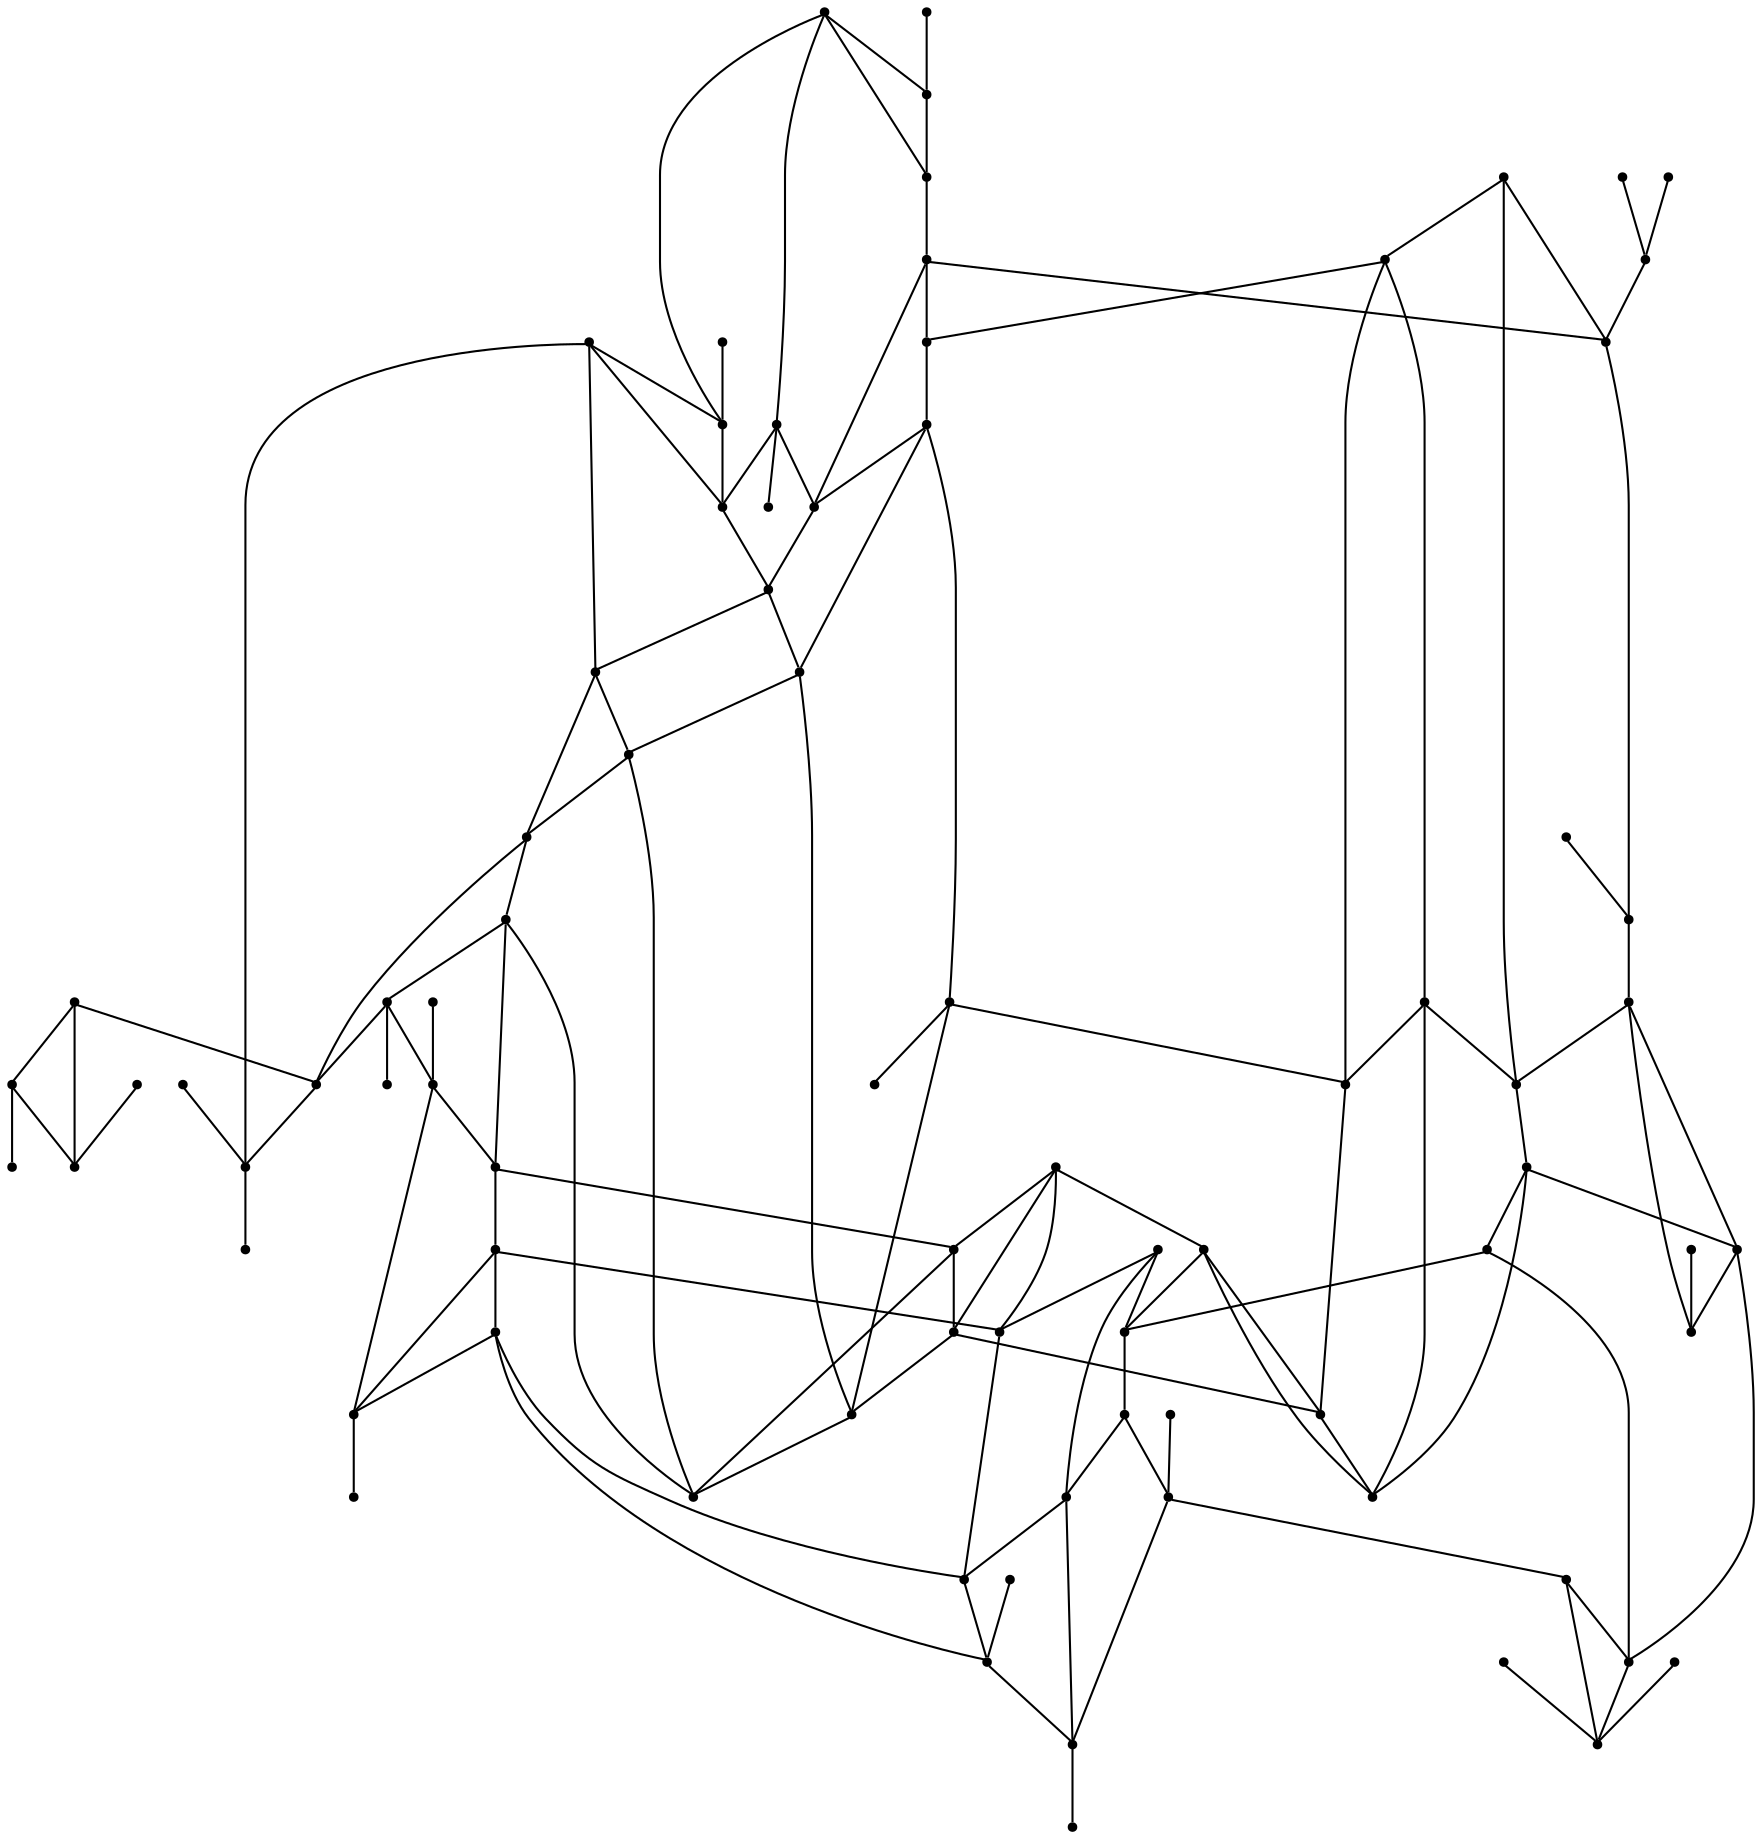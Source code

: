 graph {
  node [shape=point,comment="{\"directed\":false,\"doi\":\"10.1007/978-3-030-68766-3_19\",\"figure\":\"10\"}"]

  v0 [pos="1614.3998855929412,602.3519387246665"]
  v1 [pos="1596.4345042944233,596.532350369414"]
  v2 [pos="1581.5633989895032,672.7498131749976"]
  v3 [pos="1553.7152011950038,521.0065462033974"]
  v4 [pos="1550.4146761686031,461.96977972093646"]
  v5 [pos="1542.530093904569,579.0630456525947"]
  v6 [pos="1532.8243393576674,405.5209029452585"]
  v7 [pos="1480.2357640952357,678.528633905594"]
  v8 [pos="1464.20413837312,514.9807272399694"]
  v9 [pos="1462.13083801408,477.93555472826415"]
  v10 [pos="1457.1852488276254,551.4100773193303"]
  v11 [pos="1451.098851633462,442.5178283363431"]
  v12 [pos="1431.761486634694,410.8550155783905"]
  v13 [pos="1396.3119929770048,631.1748957587558"]
  v14 [pos="1409.2640952184288,650.9193661768061"]
  v15 [pos="1407.6690751431036,511.1728768970497"]
  v16 [pos="1406.376131846052,488.02158747443195"]
  v17 [pos="1405.2957010409468,384.85636709058053"]
  v18 [pos="1403.2839542702384,533.9407726025111"]
  v19 [pos="1368.1491914859448,700.3621092650635"]
  v20 [pos="1393.8147168429637,399.8533685302816"]
  v21 [pos="1333.8020348432578,577.5858253284829"]
  v22 [pos="1382.3347500596642,414.850322279254"]
  v23 [pos="1374.6929483744007,508.952841678294"]
  v24 [pos="1373.8512284893336,493.90884897383023"]
  v25 [pos="1373.2906647931177,366.08998582917957"]
  v26 [pos="1370.8538612443076,429.8442874092225"]
  v27 [pos="1360.5167372980832,673.0748731823954"]
  v28 [pos="1365.8123807239647,383.4353105480677"]
  v29 [pos="1354.1552884031673,650.3412512140209"]
  v30 [pos="1358.3299634076611,400.777487678856"]
  v31 [pos="1337.6776217251095,355.69273928387133"]
  v32 [pos="1334.6501135700946,374.33297856763625"]
  v33 [pos="1331.6215562061877,392.9773828417151"]
  v34 [pos="1318.852747578778,707.7965215938818"]
  v35 [pos="1318.0995427711464,679.4756048617111"]
  v36 [pos="1328.5897240387696,411.61862363078444"]
  v37 [pos="1317.470239995399,655.8731690932431"]
  v38 [pos="1315.458588607317,580.351863752642"]
  v39 [pos="1314.578111581663,547.3124660567684"]
  v40 [pos="1275.401064878523,675.3439821610708"]
  v41 [pos="1290.042965731851,501.7288249479649"]
  v42 [pos="1212.5754538393235,702.5039952762503"]
  v43 [pos="1285.48812737215,536.836021107858"]
  v44 [pos="1244.7702061313541,639.4176341466589"]
  v45 [pos="1270.5242783600177,588.9478712140191"]
  v46 [pos="1251.3201628905358,575.9541188369271"]
  v47 [pos="1219.628617541957,515.6067157459998"]
  v48 [pos="1238.8953040144538,590.1772428206359"]
  v49 [pos="1221.1632922088875,685.6798030477042"]
  v50 [pos="1200.8621493572812,517.7602700888294"]
  v51 [pos="1214.0423432529876,618.625032788284"]
  v52 [pos="1219.8307969160278,492.41907009113834"]
  v53 [pos="1208.1226748900278,463.0095170929949"]
  v54 [pos="1201.1059791449438,489.9363861320546"]
  v55 [pos="1190.8376260724597,416.52979898414253"]
  v56 [pos="1172.0606340046547,558.1266885407525"]
  v57 [pos="1175.5122451115058,405.4927336214562"]
  v58 [pos="1173.6609955070667,664.8578480457622"]
  v59 [pos="1173.0140151511996,449.0667986976317"]
  v60 [pos="1163.3353174760282,522.0692387129111"]
  v61 [pos="1163.6593322584079,484.97012798695005"]
  v62 [pos="1126.2148473780735,480.00266167671623"]
  v63 [pos="1643.3420267313065,445.1620248969116"]
  v64 [pos="1632.369463727027,608.1778381530283"]
  v65 [pos="1618.8579105866972,366.57350623141997"]
  v66 [pos="1597.570161640299,682.7752707471539"]
  v67 [pos="1647.937561678334,527.3493018534202"]
  v68 [pos="1545.6441776902798,746.6419078388495"]
  v69 [pos="1517.2343669906722,238.63586137827588"]
  v70 [pos="1446.2252445358413,197.00373098440173"]
  v71 [pos="1479.7190446130226,795.9396949569652"]
  v72 [pos="1403.7684026304698,827.6808397369468"]
  v73 [pos="1367.2115166785716,173.92849237728615"]
  v74 [pos="1313.940574105824,521.042123487071"]
  v75 [pos="1284.9547477245,170.8019835796066"]
  v76 [pos="1161.0703298318374,803.4460129821091"]
  v77 [pos="999.7478176948194,623.0840523420326"]
  v78 [pos="1092.8960108321878,757.3132568478491"]
  v79 [pos="1041.4055121607726,308.91395261480886"]
  v80 [pos="1038.0195084038814,695.9595078434673"]
  v81 [pos="981.1073658569162,460.7654298500221"]

  v0 -- v2 [id="-1",pos="1614.3998855929412,602.3519387246665 1612.4319830362354,608.6975399215069 1610.2441599369213,614.8025890823562 1607.8687510053985,620.8159766624809 1605.4891452383076,626.8626841651168 1602.9262776514113,632.8177300870279 1600.1924843977429,638.6769494379009 1597.4336373075018,644.5652919271516 1594.5122582216247,650.3494778647363 1591.4160109870784,656.0294754568355 1588.3113700813958,661.7303297943233 1585.0316066733735,667.3269639925065 1581.5633989895032,672.7498131749976"]
  v81 -- v62 [id="-2",pos="981.1073658569162,460.7654298500221 985.7903825695917,461.38850922159656 985.7903825695917,461.38850922159656 985.7903825695917,461.38850922159656 990.4702993469042,462.0052457262427 990.4702993469042,462.0052457262427 990.4702993469042,462.0052457262427 995.1502161242169,462.62204581852734 995.1502161242169,462.62204581852734 995.1502161242169,462.62204581852734 999.8301329015294,463.24711230380126 999.8301329015294,463.24711230380126 999.8301329015294,463.24711230380126 1004.510049678842,463.8680455925804 1004.510049678842,463.8680455925804 1004.510049678842,463.8680455925804 1121.5328321829768,479.38699026501297 1121.5328321829768,479.38699026501297 1121.5328321829768,479.38699026501297 1126.2148473780735,480.00266167671623 1126.2148473780735,480.00266167671623 1126.2148473780735,480.00266167671623"]
  v80 -- v58 [id="-3",pos="1038.0195084038814,695.9595078434673 1041.8993398126145,693.2683359150458 1041.8993398126145,693.2683359150458 1041.8993398126145,693.2683359150458 1045.7791235300344,690.5762578627773 1045.7791235300344,690.5762578627773 1045.7791235300344,690.5762578627773 1138.877208994257,625.9669251032599 1138.877208994257,625.9669251032599 1138.877208994257,625.9669251032599 1148.832993199547,640.3107066307944 1160.5265216836851,653.3751366679455 1173.6609955070667,664.8578480457622"]
  v79 -- v57 [id="-4",pos="1041.4055121607726,308.91395261480886 1045.2373502112482,311.6705244293041 1045.2373502112482,311.6705244293041 1045.2373502112482,311.6705244293041 1049.071286679508,314.43340731690864 1049.071286679508,314.43340731690864 1049.071286679508,314.43340731690864 1052.9010899006173,317.1921570080184 1052.9010899006173,317.1921570080184 1052.9010899006173,317.1921570080184 1175.5122451115058,405.4927336214562 1175.5122451115058,405.4927336214562 1175.5122451115058,405.4927336214562"]
  v77 -- v56 [id="-5",pos="999.7478176948194,623.0840523420326 1114.623441892758,579.7766102335838 1114.623441892758,579.7766102335838 1114.623441892758,579.7766102335838 1119.044998928964,578.11382528377 1119.044998928964,578.11382528377 1119.044998928964,578.11382528377 1123.4581622940339,576.4469071374614 1123.4581622940339,576.4469071374614 1123.4581622940339,576.4469071374614 1127.87971933024,574.7841857752859 1127.87971933024,574.7841857752859 1127.87971933024,574.7841857752859 1132.2928826953098,573.1214326192912 1132.2928826953098,573.1214326192912 1132.2928826953098,573.1214326192912 1136.7186365670839,571.4545144729826 1136.7186365670839,571.4545144729826 1136.7186365670839,571.4545144729826 1172.0606340046547,558.1266885407525 1172.0606340046547,558.1266885407525 1172.0606340046547,558.1266885407525"]
  v1 -- v2 [id="-6",pos="1596.4345042944233,596.532350369414 1588.8614098944827,620.1450634899352 1578.4306202089895,642.3107922083941 1565.5827075899635,662.7763146518527 1569.5541858057038,665.230829287134 1569.5541858057038,665.230829287134 1569.5541858057038,665.230829287134 1573.5589843523178,667.7353556000012 1573.5589843523178,667.7353556000012 1573.5589843523178,667.7353556000012 1581.5633989895032,672.7498131749976 1581.5633989895032,672.7498131749976 1581.5633989895032,672.7498131749976"]
  v3 -- v4 [id="-7",pos="1553.7152011950038,521.0065462033974 1553.8891791058252,518.4551716979539 1554.0225876061554,515.8464888334206 1554.1100852689078,513.237742381249 1554.1933860960921,510.8832193073199 1554.23929693367,508.537089801657 1554.2559570991068,506.19922668898346 1554.2892774299805,501.2193607892656 1554.1684594363544,496.2769480085534 1553.8975727769614,491.3720519344853 1553.6268132944037,486.4087824083846 1553.2016611336755,481.47889639243317 1552.6307643195837,476.5948570637538 1552.055670669924,471.65664106717463 1551.330508354497,466.76840495436215 1550.4146761686031,461.96977972093646"]
  v60 -- v62 [id="-8",pos="1163.3353174760282,522.0692387129111 1125.8083902121484,526.376983274954 1125.8083902121484,526.376983274954 1125.8083902121484,526.376983274954 1124.9206959010858,518.7841741389313 1124.5081342470617,511.03303178334284 1124.5831685799453,503.17773287608816 1124.5998287453822,501.535836465482 1124.6289522406878,499.8897432707429 1124.6873264081344,498.239516879509 1124.766557576586,495.9933471413792 1124.883178734644,493.7597041680102 1125.041641071547,491.530194391136 1125.312400554105,487.6296014776393 1125.7042323839594,483.76239207429194 1126.2148473780735,480.00266167671623"]
  v60 -- v50 [id="-9",pos="1163.3353174760282,522.0692387129111 1168.027792965836,521.5305878281954 1168.027792965836,521.5305878281954 1168.027792965836,521.5305878281954 1172.716039825867,520.9930179333321 1172.716039825867,520.9930179333321 1172.716039825867,520.9930179333321 1177.4084835214662,520.4554480384688 1177.4084835214662,520.4554480384688 1177.4084835214662,520.4554480384688 1200.8621493572812,517.7602700888294 1200.8621493572812,517.7602700888294 1200.8621493572812,517.7602700888294"]
  v3 -- v5 [id="-10",pos="1553.7152011950038,521.0065462033974 1553.3809804715836,526.0187941079603 1552.901650978977,530.9486801239116 1552.2723799974383,535.841081227038 1551.634715344764,540.775100439484 1550.8513060387256,545.6633365522966 1549.9262217380565,550.4931992130764 1548.9842229182798,555.3689721487665 1547.9090699518435,560.1947016130516 1546.6838483196404,564.9578926349902 1545.4503601931365,569.7627653538867 1544.0750698951663,574.505131424256 1542.530093904569,579.0630456525947"]
  v61 -- v62 [id="-11",pos="1163.6593322584079,484.97012798695005 1144.9324796579574,482.4873327494993 1144.9324796579574,482.4873327494993 1144.9324796579574,482.4873327494993 1140.2524992922272,481.87053265721465 1140.2524992922272,481.87053265721465 1140.2524992922272,481.87053265721465 1135.5767157620649,481.2454025843024 1135.5767157620649,481.2454025843024 1135.5767157620649,481.2454025843024 1130.892665737602,480.62052686194363 1130.892665737602,480.62052686194363 1130.892665737602,480.62052686194363 1126.2148473780735,480.00266167671623 1126.2148473780735,480.00266167671623 1126.2148473780735,480.00266167671623"]
  v55 -- v57 [id="-12",pos="1190.8376260724597,416.52979898414253 1187.0057562277752,413.7689985916951 1187.0057562277752,413.7689985916951 1187.0057562277752,413.7689985916951 1183.1718833479333,411.01438209708 1183.1718833479333,411.01438209708 1183.1718833479333,411.01438209708 1179.342080126824,408.2556959936086 1179.342080126824,408.2556959936086 1179.342080126824,408.2556959936086 1175.5122451115058,405.4927336214562 1175.5122451115058,405.4927336214562 1175.5122451115058,405.4927336214562"]
  v76 -- v42 [id="-13",pos="1161.0703298318374,803.4460129821091 1197.5532942481618,731.9448810832054 1197.5532942481618,731.9448810832054 1197.5532942481618,731.9448810832054 1199.6995305223015,727.7400849076994 1199.6995305223015,727.7400849076994 1199.6995305223015,727.7400849076994 1201.8498364551738,723.5311237418796 1201.8498364551738,723.5311237418796 1201.8498364551738,723.5311237418796 1203.9918758937454,719.3263275663737 1203.9918758937454,719.3263275663737 1203.9918758937454,719.3263275663737 1206.138112167885,715.1215313908679 1206.138112167885,715.1215313908679 1206.138112167885,715.1215313908679 1208.2884181007573,710.9167352153619 1208.2884181007573,710.9167352153619 1208.2884181007573,710.9167352153619 1210.430457539329,706.7077740495421 1210.430457539329,706.7077740495421 1210.430457539329,706.7077740495421 1212.5754538393235,702.5039952762503 1212.5754538393235,702.5039952762503 1212.5754538393235,702.5039952762503"]
  v54 -- v61 [id="-14",pos="1201.1059791449438,489.9363861320546 1177.7041696637614,486.8338657709538 1177.7041696637614,486.8338657709538 1177.7041696637614,486.8338657709538 1173.0243164748665,486.20860852276473 1173.0243164748665,486.20860852276473 1173.0243164748665,486.20860852276473 1168.3402664504035,485.5918720181186 1168.3402664504035,485.5918720181186 1168.3402664504035,485.5918720181186 1163.6593322584079,484.97012798695005 1163.6593322584079,484.97012798695005 1163.6593322584079,484.97012798695005"]
  v54 -- v52 [id="-15",pos="1201.1059791449438,489.9363861320546 1205.787867163205,490.5552687194961 1205.787867163205,490.5552687194961 1205.787867163205,490.5552687194961 1210.4678475289354,491.1760112453602 1210.4678475289354,491.1760112453602 1210.4678475289354,491.1760112453602 1215.1478278946656,491.79694453413947 1215.1478278946656,491.79694453413947 1215.1478278946656,491.79694453413947 1219.8307969160278,492.41907009113834 1219.8307969160278,492.41907009113834 1219.8307969160278,492.41907009113834"]
  v53 -- v59 [id="-16",pos="1208.1226748900278,463.0095170929949 1203.7333253873858,461.2718259051695 1203.7333253873858,461.2718259051695 1203.7333253873858,461.2718259051695 1199.3452158588889,459.52577294289733 1199.3452158588889,459.52577294289733 1199.3452158588889,459.52577294289733 1194.9569791535566,457.7838531771197 1194.9569791535566,457.7838531771197 1194.9569791535566,457.7838531771197 1173.0140151511996,449.0667986976317 1173.0140151511996,449.0667986976317 1173.0140151511996,449.0667986976317"]
  v42 -- v49 [id="-17",pos="1212.5754538393235,702.5039952762503 1214.7268725695055,698.2983724614454 1214.7268725695055,698.2983724614454 1214.7268725695055,698.2983724614454 1216.8689120080771,694.0935762859394 1216.8689120080771,694.0935762859394 1216.8689120080771,694.0935762859394 1219.0152754590522,689.8844561510238 1219.0152754590522,689.8844561510238 1219.0152754590522,689.8844561510238 1221.1632922088875,685.6798030477042 1221.1632922088875,685.6798030477042 1221.1632922088875,685.6798030477042"]
  v47 -- v50 [id="-18",pos="1219.628617541957,515.6067157459998 1214.9353154027192,516.1466224865735 1214.9353154027192,516.1466224865735 1214.9353154027192,516.1466224865735 1210.2428717071202,516.6841923814368 1210.2428717071202,516.6841923814368 1210.2428717071202,516.6841923814368 1205.5546248470891,517.2217622763001 1205.5546248470891,517.2217622763001 1205.5546248470891,517.2217622763001 1200.8621493572812,517.7602700888294 1200.8621493572812,517.7602700888294 1200.8621493572812,517.7602700888294"]
  v49 -- v44 [id="-19",pos="1221.1632922088875,685.6798030477042 1236.1845297679922,656.2420489319393 1236.1845297679922,656.2420489319393 1236.1845297679922,656.2420489319393 1238.330511688461,652.0330559723004 1238.330511688461,652.0330559723004 1238.330511688461,652.0330559723004 1240.4767479626007,647.8283233844328 1240.4767479626007,647.8283233844328 1240.4767479626007,647.8283233844328 1242.6228570599048,643.6235590027461 1242.6228570599048,643.6235590027461 1242.6228570599048,643.6235590027461 1244.7702061313541,639.4176341466589 1244.7702061313541,639.4176341466589 1244.7702061313541,639.4176341466589"]
  v48 -- v51 [id="-20",pos="1238.8953040144538,590.1772428206359 1223.3615438087038,607.9601140792157 1223.3615438087038,607.9601140792157 1223.3615438087038,607.9601140792157 1220.2569029030215,611.514599477011 1220.2569029030215,611.514599477011 1220.2569029030215,611.514599477011 1217.1522619973389,615.0692756377213 1217.1522619973389,615.0692756377213 1217.1522619973389,615.0692756377213 1214.0423432529876,618.625032788284 1214.0423432529876,618.625032788284 1214.0423432529876,618.625032788284"]
  v44 -- v45 [id="-21",pos="1244.7702061313541,639.4176341466589 1246.9152024313487,635.209738073782 1246.9152024313487,635.209738073782 1246.9152024313487,635.209738073782 1266.230820191264,597.3583378950586 1266.230820191264,597.3583378950586 1266.230820191264,597.3583378950586 1268.3812533009716,593.1494721106964 1268.3812533009716,593.1494721106964 1268.3812533009716,593.1494721106964 1270.5242783600177,588.9478712140191 1270.5242783600177,588.9478712140191 1270.5242783600177,588.9478712140191"]
  v47 -- v43 [id="-22",pos="1219.628617541957,515.6067157459998 1266.535154358366,510.2165665065455 1266.535154358366,510.2165665065455 1266.535154358366,510.2165665065455 1271.2275980539653,509.67899661168235 1271.2275980539653,509.67899661168235 1271.2275980539653,509.67899661168235 1272.3444650224112,519.534571859452 1276.8452532270687,528.4025674955441 1283.575451356215,535.0577133160175 1284.1920046542136,535.6658972833015 1284.8296693068883,536.2618088363782 1285.48812737215,536.836021107858"]
  v48 -- v46 [id="-23",pos="1238.8953040144538,590.1772428206359 1242.0019797495027,586.6236317528684 1242.0019797495027,586.6236317528684 1242.0019797495027,586.6236317528684 1245.106620655185,583.0689237983388 1245.106620655185,583.0689237983388 1245.106620655185,583.0689237983388 1248.2154583964355,579.5100826473147 1248.2154583964355,579.5100826473147 1248.2154583964355,579.5100826473147 1251.3201628905358,575.9541188369271 1251.3201628905358,575.9541188369271 1251.3201628905358,575.9541188369271"]
  v45 -- v38 [id="-24",pos="1270.5242783600177,588.9478712140191 1272.6694018368473,584.7440765438175 1272.6694018368473,584.7440765438175 1272.6694018368473,584.7440765438175 1276.9617472082914,576.3302874086727 1276.9617472082914,576.3302874086727 1276.9617472082914,576.3302874086727 1279.1079834824309,572.1254912331668 1279.1079834824309,572.1254912331668 1279.1079834824309,572.1254912331668 1288.6344186914246,577.017860542474 1299.3820058738888,579.9349752469689 1310.808844534202,580.3350368738356 1312.3715934875459,580.3892135417352 1313.9218791110206,580.3933785320492 1315.458588607317,580.351863752642"]
  v75 -- v57 [id="-25",pos="1284.9547477245,170.8019835796066 1285.354909637073,175.5088518508502 1285.354909637073,175.5088518508502 1285.354909637073,175.5088518508502 1285.7548807843928,180.20956801808052 1285.7548807843928,180.20956801808052 1285.7548807843928,180.20956801808052 1286.159175944116,184.9144173818056 1286.159175944116,184.9144173818056 1286.159175944116,184.9144173818056 1286.5592742682713,189.61926674553058 1286.5592742682713,189.61926674553058 1286.5592742682713,189.61926674553058 1286.959245415591,194.32411610925567 1286.959245415591,194.32411610925567 1286.959245415591,194.32411610925567 1287.3593437397462,199.02896547298064 1287.3593437397462,199.02896547298064 1287.3593437397462,199.02896547298064 1287.7636388994695,203.73381483670573 1287.7636388994695,203.73381483670573 1287.7636388994695,203.73381483670573 1288.1678068823574,208.44286098456382 1288.1678068823574,208.44286098456382 1288.1678068823574,208.44286098456382 1288.5637083709446,213.14357715179426 1288.5637083709446,213.14357715179426 1288.5637083709446,213.14357715179426 1298.998694892006,335.46571817506594 1298.998694892006,335.46571817506594 1298.998694892006,335.46571817506594 1295.4814923322995,335.7448679075535 1292.0142702689036,336.14496132823945 1288.5803685363815,336.64501451645856 1285.1131464729856,337.15759446943855 1281.6750479048953,337.77019777759006 1278.282860174383,338.4869576374077 1274.8531552774289,339.2079142813584 1271.4651643824845,340.03302747697535 1268.1145634771467,340.9581640277638 1264.7390359120711,341.8874973626853 1261.4134888433061,342.92092366163456 1258.125458940983,344.0544369033938 1254.824965708791,345.1921469292861 1251.5577928074727,346.4298167227114 1248.348994073601,347.7633130871752 1245.1234079974572,349.10100623577216 1241.9479295944593,350.5387227395405 1238.822431687772,352.0681326178527 1235.6885401099485,353.60167569265946 1232.604756205271,355.2311089261432 1229.5751496324722,356.9521719465322 1226.5412190472698,358.6774317510542 1223.5657898063494,360.4943849301201 1220.648734732876,362.3988346995965 1217.7273556469988,364.303284469073 1214.8685475641364,366.29942761309326 1212.072310484289,368.37887056339105 1209.271876568873,370.4625738854603 1206.542280150773,372.6295770138072 1203.875127558852,374.87154996780396 1201.2079749669313,377.12191649006684 1198.6117870491612,379.45558281860724 1196.0905062874394,381.86008577630287 1193.5693527025528,384.2645887339985 1191.1189094381464,386.74832188911546 1188.7476973421917,389.3070248698822 1186.3805549049696,391.8615310665159 1184.0885739774662,394.4911342640762 1181.8798938771472,397.19151050315327 1179.6670169412603,399.8836203492409 1177.5458345036936,402.6465032368453 1175.5122451115058,405.4927336214562"]
  v43 -- v41 [id="-26",pos="1285.48812737215,536.836021107858 1288.5927046894149,533.2782768435958 1288.5927046894149,533.2782768435958 1288.5927046894149,533.2782768435958 1297.9150210775983,522.6100515773317 1297.9150210775983,522.6100515773317 1297.9150210775983,522.6100515773317 1297.5525670967202,522.2933851382 1297.1941827745748,521.9641283466692 1296.8524586178662,521.6224083780158 1292.330940589039,517.1509256471448 1289.6096106652396,510.87081971783584 1290.042965731851,501.7288249479649"]
  v38 -- v37 [id="-27",pos="1315.458588607317,580.351863752642 1315.5887858925535,585.069072963577 1315.5887858925535,585.069072963577 1315.5887858925535,585.069072963577 1315.7096038861796,589.8032362285951 1315.7096038861796,589.8032362285951 1315.7096038861796,589.8032362285951 1315.8346187153736,594.5206123570811 1315.8346187153736,594.5206123570811 1315.8346187153736,594.5206123570811 1317.470239995399,655.8731690932431 1317.470239995399,655.8731690932431 1317.470239995399,655.8731690932431"]
  v58 -- v51 [id="-28",pos="1173.6609955070667,664.8578480457622 1176.7664948563881,661.3012722043552 1176.7664948563881,661.3012722043552 1176.7664948563881,661.3012722043552 1179.8711357620705,657.7424310533311 1179.8711357620705,657.7424310533311 1179.8711357620705,657.7424310533311 1182.979973503321,654.1877548926207 1182.979973503321,654.1877548926207 1182.979973503321,654.1877548926207 1214.0423432529876,618.625032788284 1214.0423432529876,618.625032788284 1214.0423432529876,618.625032788284"]
  v35 -- v37 [id="-29",pos="1318.0995427711464,679.4756048617111 1317.847446489183,670.0399941716212 1317.847446489183,670.0399941716212 1317.847446489183,670.0399941716212 1317.722431659989,665.3226498369545 1317.722431659989,665.3226498369545 1317.722431659989,665.3226498369545 1317.5974168307948,660.5926197684311 1317.5974168307948,660.5926197684311 1317.5974168307948,660.5926197684311 1317.470239995399,655.8731690932431 1317.470239995399,655.8731690932431 1317.470239995399,655.8731690932431"]
  v4 -- v6 [id="-30",pos="1550.4146761686031,461.96977972093646 1549.576103910212,457.03784300364725 1548.5509314400863,452.20378355873436 1547.3798871397616,447.42809756585416 1546.2005763451364,442.6065012980638 1544.8752665434768,437.8474752664391 1543.4126057595895,433.14682268684714 1541.9373544689981,428.4211165777334 1540.320428183776,423.7495871365195 1538.5660237394907,419.14889432446057 1536.8074224596376,414.52321157051847 1534.9029493495852,409.96423224923683 1532.8243393576674,405.5209029452585"]
  v34 -- v35 [id="-31",pos="1318.852747578778,707.7965215938818 1318.7309439646776,703.0740266605064 1318.7309439646776,703.0740266605064 1318.7309439646776,703.0740266605064 1318.6017322999155,698.3566823258398 1318.6017322999155,698.3566823258398 1318.6017322999155,698.3566823258398 1318.4767174707215,693.6393061973538 1318.4767174707215,693.6393061973538 1318.4767174707215,693.6393061973538 1318.3517026415275,688.9177650785541 1318.3517026415275,688.9177650785541 1318.3517026415275,688.9177650785541 1318.2224909767654,684.2004207438874 1318.2224909767654,684.2004207438874 1318.2224909767654,684.2004207438874 1318.0995427711464,679.4756048617111 1318.0995427711464,679.4756048617111 1318.0995427711464,679.4756048617111"]
  v36 -- v41 [id="-32",pos="1328.5897240387696,411.61862363078444 1318.7434072945466,472.2066741391603 1318.7434072945466,472.2066741391603 1318.7434072945466,472.2066741391603 1317.989121483814,476.8698735997466 1317.989121483814,476.8698735997466 1317.989121483814,476.8698735997466 1317.2306388375134,481.52887627619975 1317.2306388375134,481.52887627619975 1317.2306388375134,481.52887627619975 1316.276176687868,481.3664734477776 1315.2760580543152,481.2706468767392 1314.2675457496266,481.23732695422814 1302.0113869456973,480.8080468075258 1291.6139175910776,489.8010557406727 1290.042965731851,501.7288249479649"]
  v33 -- v32 [id="-33",pos="1331.6215562061877,392.9773828417151 1332.3789260551787,388.31518488643326 1332.3789260551787,388.31518488643326 1332.3789260551787,388.31518488643326 1333.1332118659113,383.6561822099801 1333.1332118659113,383.6561822099801 1333.1332118659113,383.6561822099801 1333.8915673353765,378.99717953352695 1333.8915673353765,378.99717953352695 1333.8915673353765,378.99717953352695 1334.6501135700946,374.33297856763625 1334.6501135700946,374.33297856763625 1334.6501135700946,374.33297856763625"]
  v32 -- v31 [id="-34",pos="1334.6501135700946,374.33297856763625 1335.4085326279776,369.67504098412587 1335.4085326279776,369.67504098412587 1335.4085326279776,369.67504098412587 1336.1670152742781,365.0117143482629 1336.1670152742781,365.0117143482629 1336.1670152742781,365.0117143482629 1336.9213010850108,360.34851488767663 1336.9213010850108,360.34851488767663 1336.9213010850108,360.34851488767663 1337.6776217251095,355.69273928387133 1337.6776217251095,355.69273928387133 1337.6776217251095,355.69273928387133"]
  v5 -- v7 [id="-35",pos="1542.530093904569,579.0630456525947 1541.0289303337659,583.8897766221844 1539.3662203878011,588.540481111829 1537.56170827037,593.1161521881853 1535.7489296586382,597.7210099905581 1533.798545711008,602.2549993699565 1531.7148804398832,606.7139871298858 1521.1715392550645,629.275644278717 1507.2442768340345,649.8953349514275 1490.608274995909,667.9479926627433 1487.2578012674064,671.5777976181995 1483.7988456983112,675.1074838370266 1480.2357640952357,678.528633905594"]
  v24 -- v41 [id="-36",pos="1373.8512284893336,493.90884897383023 1336.6796650977587,500.62755063886425 1336.6796650977587,500.62755063886425 1336.6796650977587,500.62755063886425 1332.0330050629022,501.4735205798697 1332.0330050629022,501.4735205798697 1332.0330050629022,501.4735205798697 1327.3864722048809,502.31116054024756 1327.3864722048809,502.31116054024756 1327.3864722048809,502.31116054024756 1322.7399393468597,503.15293369712003 1322.7399393468597,503.15293369712003 1322.7399393468597,503.15293369712003 1318.0932793120032,503.99057365749775 1318.0932793120032,503.99057365749775 1318.0932793120032,503.99057365749775 1318.10993947744,504.08640022853615 1318.126599642877,504.1780936030799 1318.1390629727457,504.2781169582514 1318.1474566438817,504.37387994165147 1318.1557231381826,504.46977010032833 1318.1641168093186,504.56559667136673 1318.1683136448867,504.66562002653825 1318.1683136448867,504.76144659757665 1318.1683136448867,504.86146995274817 1318.1683136448867,504.90731664002 1318.1641168093186,504.9531633272919 1318.1641168093186,504.99901001456374 1318.1641168093186,505.0489898983303 1318.1599199737504,505.09903336973525 1318.1599199737504,505.14901325350183 1317.9975151549502,507.5868361337085 1316.0013475465776,509.49128590318503 1313.571761283176,509.5537925517124 1313.4800667848556,509.553728964074 1313.3801057922346,509.553728964074 1313.2800176227781,509.553728964074 1312.467357644599,509.52466941333444 1311.7048053395656,509.28710599634724 1311.046283685886,508.89953934042205 1310.9587860231338,508.8496866319323 1310.8837516902502,508.7955099640327 1310.796254027498,508.74546649262777 1310.7212196946143,508.6870930405951 1310.6421157029981,508.6371131568285 1310.5670813701147,508.57040972416803 1310.4878502016632,508.51203627213533 1310.408746210047,508.4495296236079 1310.3421055482995,508.3870229750805 1309.3086665838732,507.486812778537 1308.6710019311986,506.14492284580706 1308.7251792630773,504.6655564388998 1308.7293760986454,504.5113564158287 1308.7460362640822,504.3613531768906 1308.766893265087,504.21128635031414 1304.0827160637887,503.59041664917333 1304.0827160637887,503.59041664917333 1304.0827160637887,503.59041664917333 1299.4069325336266,502.96967412330923 1299.4069325336266,502.96967412330923 1299.4069325336266,502.96967412330923 1294.7228825091636,502.3487408345301 1294.7228825091636,502.3487408345301 1294.7228825091636,502.3487408345301 1290.042965731851,501.7288249479649 1290.042965731851,501.7288249479649 1290.042965731851,501.7288249479649"]
  v73 -- v31 [id="-37",pos="1367.2115166785716,173.92849237728615 1340.7051934685421,337.0493683089161 1340.7051934685421,337.0493683089161 1340.7051934685421,337.0493683089161 1339.946837999077,341.7083073977309 1339.946837999077,341.7083073977309 1339.946837999077,341.7083073977309 1339.1925521883445,346.3673736618224 1339.1925521883445,346.3673736618224 1339.1925521883445,346.3673736618224 1338.434069542044,351.03057312240867 1338.434069542044,351.03057312240867 1338.434069542044,351.03057312240867 1337.6776217251095,355.69273928387133 1337.6776217251095,355.69273928387133 1337.6776217251095,355.69273928387133"]
  v28 -- v25 [id="-38",pos="1365.8123807239647,383.4353105480677 1367.684614506244,379.09720288869846 1367.684614506244,379.09720288869846 1367.684614506244,379.09720288869846 1369.551443273019,374.75899984787156 1369.551443273019,374.75899984787156 1369.551443273019,374.75899984787156 1371.4183992166295,370.4291903753109 1371.4183992166295,370.4291903753109 1371.4183992166295,370.4291903753109 1373.2906647931177,366.08998582917957 1373.2906647931177,366.08998582917957 1373.2906647931177,366.08998582917957"]
  v26 -- v22 [id="-39",pos="1370.8538612443076,429.8442874092225 1373.722970650837,426.0997862510387 1373.722970650837,426.0997862510387 1373.722970650837,426.0997862510387 1376.5901724048354,422.3492601641184 1376.5901724048354,422.3492601641184 1376.5901724048354,422.3492601641184 1379.4656406531346,418.5987340771982 1379.4656406531346,418.5987340771982 1379.4656406531346,418.5987340771982 1382.3347500596642,414.850322279254 1382.3347500596642,414.850322279254 1382.3347500596642,414.850322279254"]
  v29 -- v21 [id="-40",pos="1354.1552884031673,650.3412512140209 1338.8883451980778,595.7747513488468 1338.8883451980778,595.7747513488468 1338.8883451980778,595.7747513488468 1337.6172127282966,591.2282352046876 1337.6172127282966,591.2282352046876 1337.6172127282966,591.2282352046876 1336.3462074353508,586.6817826481667 1336.3462074353508,586.6817826481667 1336.3462074353508,586.6817826481667 1335.0710053068372,582.1311333075129 1335.0710053068372,582.1311333075129 1335.0710053068372,582.1311333075129 1333.8020348432578,577.5858253284829 1333.8020348432578,577.5858253284829 1333.8020348432578,577.5858253284829"]
  v25 -- v70 [id="-41",pos="1373.2906647931177,366.08998582917957 1440.6128989956155,210.00985115715844 1440.6128989956155,210.00985115715844 1440.6128989956155,210.00985115715844 1442.4840517747941,205.67171170397 1442.4840517747941,205.67171170397 1442.4840517747941,205.67171170397 1444.350880541569,201.33770544727622 1444.350880541569,201.33770544727622 1444.350880541569,201.33770544727622 1446.2252445358413,197.00373098440173 1446.2252445358413,197.00373098440173 1446.2252445358413,197.00373098440173"]
  v72 -- v19 [id="-42",pos="1403.7684026304698,827.6808397369468 1378.3237198481156,736.7373542126179 1378.3237198481156,736.7373542126179 1378.3237198481156,736.7373542126179 1377.0569113907382,732.1865141090489 1377.0569113907382,732.1865141090489 1377.0569113907382,732.1865141090489 1375.7817092622242,727.6358329745757 1375.7817092622242,727.6358329745757 1375.7817092622242,727.6358329745757 1374.5065071337106,723.0935136145495 1374.5065071337106,723.0935136145495 1374.5065071337106,723.0935136145495 1373.2395714994975,718.5469656765711 1373.2395714994975,718.5469656765711 1373.2395714994975,718.5469656765711 1368.1491914859448,700.3621092650635 1368.1491914859448,700.3621092650635 1368.1491914859448,700.3621092650635"]
  v26 -- v24 [id="-43",pos="1370.8538612443076,429.8442874092225 1367.9804278253748,433.59676881602286 1367.9804278253748,433.59676881602286 1367.9804278253748,433.59676881602286 1365.1091564126436,437.3472949029432 1365.1091564126436,437.3472949029432 1365.1091564126436,437.3472949029432 1350.7610658432886,456.0917861198319 1350.7610658432886,456.0917861198319 1350.7610658432886,456.0917861198319 1362.675373313674,465.2264683112892 1371.1099953907947,478.6159265620189 1373.8512284893336,493.90884897383023"]
  v34 -- v42 [id="-44",pos="1318.852747578778,707.7965215938818 1319.3560181106482,726.673338686239 1319.3560181106482,726.673338686239 1319.3560181106482,726.673338686239 1314.8427665761217,726.7983519832939 1310.283731380853,726.7775270317245 1305.703839184579,726.6191620183395 1301.1030899873003,726.4566320146405 1296.5398579564635,726.1565937429452 1292.0141430920683,725.7232121935674 1263.5429377751736,722.98948423816 1236.721979074375,714.9132818751739 1212.5754538393235,702.5039952762503"]
  v13 -- v18 [id="-45",pos="1396.3119929770048,631.1748957587558 1370.4181534062416,591.695032058034 1370.4181534062416,591.695032058034 1370.4181534062416,591.695032058034 1367.8260351472043,587.7486242510847 1367.8260351472043,587.7486242510847 1367.8260351472043,587.7486242510847 1365.2383680774058,583.798146835279 1365.2383680774058,583.798146835279 1365.2383680774058,583.798146835279 1382.9744495417049,572.1505765565076 1396.5933081369003,554.6771704370129 1403.2839542702384,533.9407726025111"]
  v16 -- v24 [id="-46",pos="1406.376131846052,488.02158747443195 1401.727436981829,488.86332883748514 1401.727436981829,488.86332883748514 1401.727436981829,488.86332883748514 1383.1411783729088,492.2263518561185 1383.1411783729088,492.2263518561185 1383.1411783729088,492.2263518561185 1378.4946455148877,493.063928228858 1378.4946455148877,493.063928228858 1378.4946455148877,493.063928228858 1373.8512284893336,493.90884897383023 1373.8512284893336,493.90884897383023 1373.8512284893336,493.90884897383023"]
  v18 -- v10 [id="-47",pos="1403.2839542702384,533.9407726025111 1407.7783836331262,535.3994014908516 1407.7783836331262,535.3994014908516 1407.7783836331262,535.3994014908516 1412.2665813310796,536.8537779558754 1412.2665813310796,536.8537779558754 1412.2665813310796,536.8537779558754 1416.7591030414364,538.3079954518034 1416.7591030414364,538.3079954518034 1416.7591030414364,538.3079954518034 1457.1852488276254,551.4100773193303 1457.1852488276254,551.4100773193303 1457.1852488276254,551.4100773193303"]
  v15 -- v8 [id="-48",pos="1407.6690751431036,511.1728768970497 1412.3791328304048,511.49168941897665 1412.3791328304048,511.49168941897665 1412.3791328304048,511.49168941897665 1417.0923063501734,511.8042226616136 1417.0923063501734,511.8042226616136 1417.0923063501734,511.8042226616136 1421.8014102112093,512.1250858848783 1421.8014102112093,512.1250858848783 1421.8014102112093,512.1250858848783 1464.20413837312,514.9807272399694 1464.20413837312,514.9807272399694 1464.20413837312,514.9807272399694"]
  v14 -- v19 [id="-49",pos="1409.2640952184288,650.9193661768061 1424.8020204655381,674.6114684638445 1424.8020204655381,674.6114684638445 1424.8020204655381,674.6114684638445 1421.3345440484713,676.9075544981025 1417.7840211578912,679.087052597391 1414.1668576055638,681.1581973608803 1410.5579605475368,683.2210121437417 1406.8824228277626,685.1796067872988 1403.1401172694057,687.0257148985617 1392.0174855993591,692.5098625644509 1380.332350786357,697.0105320213383 1368.1491914859448,700.3621092650635"]
  v14 -- v13 [id="-50",pos="1409.2640952184288,650.9193661768061 1404.0818617355117,643.023418871717 1404.0818617355117,643.023418871717 1404.0818617355117,643.023418871717 1401.4941946657132,639.0772018276828 1401.4941946657132,639.0772018276828 1401.4941946657132,639.0772018276828 1398.9020764066759,635.1265972366003 1398.9020764066759,635.1265972366003 1398.9020764066759,635.1265972366003 1396.3119929770048,631.1748957587558 1396.3119929770048,631.1748957587558 1396.3119929770048,631.1748957587558"]
  v23 -- v15 [id="-51",pos="1374.6929483744007,508.952841678294 1393.5386477275283,510.2245785489814 1393.5386477275283,510.2245785489814 1393.5386477275283,510.2245785489814 1398.2477515885644,510.541562926305 1398.2477515885644,510.541562926305 1398.2477515885644,510.541562926305 1402.9568554496002,510.85829295307497 1402.9568554496002,510.85829295307497 1402.9568554496002,510.85829295307497 1407.6690751431036,511.1728768970497 1407.6690751431036,511.1728768970497 1407.6690751431036,511.1728768970497"]
  v11 -- v22 [id="-52",pos="1451.098851633462,442.5178283363431 1433.8909673607702,450.30760018224726 1433.8909673607702,450.30760018224726 1433.8909673607702,450.30760018224726 1416.6840687085528,458.0963228321183 1416.6840687085528,458.0963228321183 1416.6840687085528,458.0963228321183 1415.7421970656114,455.9585064297878 1414.717024595486,453.8748666953569 1413.629408299181,451.82454688343694 1412.53339833174,449.7658970908893 1411.387280691153,447.7489607891189 1410.174649565654,445.76947760635426 1402.8776242811487,433.8385926047815 1393.4218993926352,423.3453605193388 1382.3347500596642,414.850322279254"]
  v12 -- v6 [id="-53",pos="1431.761486634694,410.8550155783905 1435.4579131496819,407.9223060055831 1435.4579131496819,407.9223060055831 1435.4579131496819,407.9223060055831 1498.3137922757055,357.9983157731574 1498.3137922757055,357.9983157731574 1498.3137922757055,357.9983157731574 1502.010059819649,355.0520461364655 1502.010059819649,355.0520461364655 1502.010059819649,355.0520461364655 1514.2620217880103,370.45844068896565 1524.6554214838973,387.3817819426555 1532.8243393576674,405.5209029452585"]
  v11 -- v6 [id="-54",pos="1451.098851633462,442.5178283363431 1519.921136609453,411.36449563399947 1519.921136609453,411.36449563399947 1519.921136609453,411.36449563399947 1524.221875652033,409.4140720019743 1524.221875652033,409.4140720019743 1524.221875652033,409.4140720019743 1528.5226146946131,407.467972329359 1528.5226146946131,407.467972329359 1528.5226146946131,407.467972329359 1532.8243393576674,405.5209029452585 1532.8243393576674,405.5209029452585 1532.8243393576674,405.5209029452585"]
  v22 -- v20 [id="-55",pos="1382.3347500596642,414.850322279254 1385.2039866430289,411.0976819033576 1385.2039866430289,411.0976819033576 1385.2039866430289,411.0976819033576 1388.07525805576,407.35128901293206 1388.07525805576,407.35128901293206 1388.07525805576,407.35128901293206 1390.946529468491,403.6007629260117 1390.946529468491,403.6007629260117 1390.946529468491,403.6007629260117 1393.8147168429637,399.8533685302816 1393.8147168429637,399.8533685302816 1393.8147168429637,399.8533685302816"]
  v10 -- v5 [id="-56",pos="1457.1852488276254,551.4100773193303 1461.6745275286796,552.8684518571173 1461.6745275286796,552.8684518571173 1461.6745275286796,552.8684518571173 1466.1669220622011,554.3228283221413 1466.1669220622011,554.3228283221413 1466.1669220622011,554.3228283221413 1470.6635134312908,555.7772047871651 1470.6635134312908,555.7772047871651 1470.6635134312908,555.7772047871651 1542.530093904569,579.0630456525947 1542.530093904569,579.0630456525947 1542.530093904569,579.0630456525947"]
  v4 -- v9 [id="-57",pos="1550.4146761686031,461.96977972093646 1476.068401758777,475.4155607223611 1476.068401758777,475.4155607223611 1476.068401758777,475.4155607223611 1471.426065736324,476.2572702915951 1471.426065736324,476.2572702915951 1471.426065736324,476.2572702915951 1466.7794057014673,477.09904344846757 1466.7794057014673,477.09904344846757 1466.7794057014673,477.09904344846757 1462.13083801408,477.93555472826415 1462.13083801408,477.93555472826415 1462.13083801408,477.93555472826415"]
  v7 -- v68 [id="-58",pos="1480.2357640952357,678.528633905594 1483.5112988734813,681.937400281587 1483.5112988734813,681.937400281587 1483.5112988734813,681.937400281587 1486.7785989516349,685.3462381936731 1486.7785989516349,685.3462381936731 1486.7785989516349,685.3462381936731 1490.0457718529533,688.7509111154454 1490.0457718529533,688.7509111154454 1490.0457718529533,688.7509111154454 1493.3171415898396,692.1597172337124 1493.3171415898396,692.1597172337124 1493.3171415898396,692.1597172337124 1496.5883841498905,695.5602251651708 1496.5883841498905,695.5602251651708 1496.5883841498905,695.5602251651708 1499.8556842280443,698.9690630772568 1499.8556842280443,698.9690630772568 1499.8556842280443,698.9690630772568 1503.1311236236631,702.3737359990291 1503.1311236236631,702.3737359990291 1503.1311236236631,702.3737359990291 1506.3982965249816,705.7784089208014 1506.3982965249816,705.7784089208014 1506.3982965249816,705.7784089208014 1509.6696662618679,709.1830818425738 1509.6696662618679,709.1830818425738 1509.6696662618679,709.1830818425738 1512.9410359987542,712.5919197546598 1512.9410359987542,712.5919197546598 1512.9410359987542,712.5919197546598 1516.2082089000723,715.9965608826129 1516.2082089000723,715.9965608826129 1516.2082089000723,715.9965608826129 1519.4795786369589,719.4012338043851 1519.4795786369589,719.4012338043851 1519.4795786369589,719.4012338043851 1545.6441776902798,746.6419078388495 1545.6441776902798,746.6419078388495 1545.6441776902798,746.6419078388495"]
  v69 -- v17 [id="-59",pos="1517.2343669906722,238.63586137827588 1514.3621099574668,242.38543365062037 1514.3621099574668,242.38543365062037 1514.3621099574668,242.38543365062037 1511.4950353803038,246.1359597375406 1511.4950353803038,246.1359597375406 1511.4950353803038,246.1359597375406 1508.6278336263053,249.88648582446092 1508.6278336263053,249.88648582446092 1508.6278336263053,249.88648582446092 1459.828428586074,313.6208844736909 1459.828428586074,313.6208844736909 1459.828428586074,313.6208844736909 1405.2957010409468,384.85636709058053 1405.2957010409468,384.85636709058053 1405.2957010409468,384.85636709058053"]
  v6 -- v65 [id="-60",pos="1532.8243393576674,405.5209029452585 1537.1281624385058,403.5716397876338 1537.1281624385058,403.5716397876338 1537.1281624385058,403.5716397876338 1541.4289014810856,401.62554011501845 1541.4289014810856,401.62554011501845 1541.4289014810856,401.62554011501845 1614.5530382969666,368.5206709969781 1614.5530382969666,368.5206709969781 1614.5530382969666,368.5206709969781 1618.8579105866972,366.57350623141997 1618.8579105866972,366.57350623141997 1618.8579105866972,366.57350623141997"]
  v8 -- v3 [id="-61",pos="1464.20413837312,514.9807272399694 1468.9173754813062,515.2962649985197 1468.9173754813062,515.2962649985197 1468.9173754813062,515.2962649985197 1473.626352165507,515.6129314376515 1473.626352165507,515.6129314376515 1473.626352165507,515.6129314376515 1478.3354560265427,515.9296614644214 1478.3354560265427,515.9296614644214 1478.3354560265427,515.9296614644214 1553.7152011950038,521.0065462033974 1553.7152011950038,521.0065462033974 1553.7152011950038,521.0065462033974"]
  v3 -- v67 [id="-62",pos="1553.7152011950038,521.0065462033974 1558.4232876413566,521.3220839619478 1558.4232876413566,521.3220839619478 1558.4232876413566,521.3220839619478 1563.1365883379606,521.6388139887179 1563.1365883379606,521.6388139887179 1563.1365883379606,521.6388139887179 1567.8456921989964,521.9555440154879 1567.8456921989964,521.9555440154879 1567.8456921989964,521.9555440154879 1572.563062554333,522.2722740422579 1572.563062554333,522.2722740422579 1572.563062554333,522.2722740422579 1647.937561678334,527.3493018534202 1647.937561678334,527.3493018534202 1647.937561678334,527.3493018534202"]
  v1 -- v5 [id="-63",pos="1596.4345042944233,596.532350369414 1556.0062918846593,583.4271447591518 1556.0062918846593,583.4271447591518 1556.0062918846593,583.4271447591518 1551.5137701743024,581.9729272632237 1551.5137701743024,581.9729272632237 1551.5137701743024,581.9729272632237 1547.025572476349,580.5227157885138 1547.025572476349,580.5227157885138 1547.025572476349,580.5227157885138 1542.530093904569,579.0630456525947 1542.530093904569,579.0630456525947 1542.530093904569,579.0630456525947"]
  v46 -- v43 [id="-64",pos="1251.3201628905358,575.9541188369271 1263.742986937251,561.7281493064008 1263.742986937251,561.7281493064008 1263.742986937251,561.7281493064008 1266.8476278429337,558.1736003209674 1266.8476278429337,558.1736003209674 1266.8476278429337,558.1736003209674 1269.9564655841841,554.6189241602569 1269.9564655841841,554.6189241602569 1269.9564655841841,554.6189241602569 1273.0693729841673,551.0642479995466 1273.0693729841673,551.0642479995466 1273.0693729841673,551.0642479995466 1285.48812737215,536.836021107858 1285.48812737215,536.836021107858 1285.48812737215,536.836021107858"]
  v66 -- v2 [id="-65",pos="1597.570161640299,682.7752707471539 1593.5705137555187,680.2664125264221 1593.5705137555187,680.2664125264221 1593.5705137555187,680.2664125264221 1589.5699120444729,677.761886213555 1589.5699120444729,677.761886213555 1589.5699120444729,677.761886213555 1585.569310333427,675.253194910374 1585.569310333427,675.253194910374 1585.569310333427,675.253194910374 1581.5633989895032,672.7498131749976 1581.5633989895032,672.7498131749976 1581.5633989895032,672.7498131749976"]
  v0 -- v64 [id="-66",pos="1614.3998855929412,602.3519387246665 1618.8912945059885,603.8093038086943 1618.8912945059885,603.8093038086943 1618.8912945059885,603.8093038086943 1623.3835618626745,605.2637120675374 1623.3835618626745,605.2637120675374 1623.3835618626745,605.2637120675374 1627.875956396196,606.7222535228752 1627.875956396196,606.7222535228752 1627.875956396196,606.7222535228752 1632.369463727027,608.1778381530283 1632.369463727027,608.1778381530283 1632.369463727027,608.1778381530283"]
  v63 -- v4 [id="-67",pos="1643.3420267313065,445.1620248969116 1638.6943810759758,446.0027170639315 1638.6943810759758,446.0027170639315 1638.6943810759758,446.0027170639315 1634.0519178766872,446.8405477872244 1634.0519178766872,446.8405477872244 1634.0519178766872,446.8405477872244 1629.3969913475298,447.6823209440969 1629.3969913475298,447.6823209440969 1629.3969913475298,447.6823209440969 1550.4146761686031,461.96977972093646 1550.4146761686031,461.96977972093646 1550.4146761686031,461.96977972093646"]
  v59 -- v57 [id="-68",pos="1173.0140151511996,449.0667986976317 1164.2355069111684,445.58609085726675 1164.2355069111684,445.58609085726675 1164.2355069111684,445.58609085726675 1159.8514670414042,443.8441710914891 1159.8514670414042,443.8441710914891 1159.8514670414042,443.8441710914891 1155.4632303360718,442.09805454157845 1155.4632303360718,442.09805454157845 1155.4632303360718,442.09805454157845 1160.6390731830104,428.95455327610205 1167.4025916430303,416.69441148299836 1175.5122451115058,405.4927336214562"]
  v78 -- v58 [id="-69",pos="1092.8960108321878,757.3132568478491 1096.0037357761287,753.7564266558886 1096.0037357761287,753.7564266558886 1096.0037357761287,753.7564266558886 1099.1043070230785,750.1975855048643 1099.1043070230785,750.1975855048643 1099.1043070230785,750.1975855048643 1102.213144764329,746.6428775503348 1102.213144764329,746.6428775503348 1102.213144764329,746.6428775503348 1105.3260521643122,743.0882013896245 1105.3260521643122,743.0882013896245 1105.3260521643122,743.0882013896245 1108.426623411262,739.5293284447811 1108.426623411262,739.5293284447811 1108.426623411262,739.5293284447811 1111.5354611525124,735.9746522840708 1111.5354611525124,735.9746522840708 1111.5354611525124,735.9746522840708 1114.6401020581948,732.4157793392274 1114.6401020581948,732.4157793392274 1114.6401020581948,732.4157793392274 1117.7489397994455,728.8611031785169 1117.7489397994455,728.8611031785169 1117.7489397994455,728.8611031785169 1173.6609955070667,664.8578480457622 1173.6609955070667,664.8578480457622 1173.6609955070667,664.8578480457622"]
  v60 -- v61 [id="-70",pos="1163.3353174760282,522.0692387129111 1162.9683169232846,519.0260615153283 1162.7100207705957,515.9297886396982 1162.551685610528,512.8126590186796 1162.3891536148922,509.7371793007999 1162.3225129531447,506.6325764445421 1162.3516364484503,503.5113136270288 1162.368550967558,502.1985468326768 1162.393604804131,500.8775136453355 1162.4393884648734,499.5606772421272 1162.5019594678881,497.76038402431686 1162.5977236249412,495.9726175712674 1162.7227384541354,494.19324468648404 1162.9436446172178,491.07198186897085 1163.2520484430527,487.9756454057024 1163.6593322584079,484.97012798695005"]
  v56 -- v60 [id="-71",pos="1172.0606340046547,558.1266885407525 1170.9405240269061,555.2688852059566 1169.9320117222173,552.3392755305201 1169.0193907514172,549.3638509616311 1168.1067697806168,546.4134163346253 1167.2899129668695,543.4254650009754 1166.556484157142,540.4000287545005 1165.8314490185505,537.3996460375473 1165.1939115427112,534.3658798104447 1164.6563350594931,531.2945968766979 1164.1145617407071,528.2566656592815 1163.6686797558093,525.1853509317156 1163.3353174760282,522.0692387129111"]
  v61 -- v59 [id="-72",pos="1163.6593322584079,484.97012798695005 1164.064454067561,481.8205527734482 1164.5645133843375,478.75346662383447 1165.156267199434,475.7238335932266 1165.7566690393378,472.6610078153843 1166.4441870114874,469.6397047654042 1167.2151329876567,466.65178522557346 1168.002739129263,463.6430089403542 1168.8778429336217,460.6675525776459 1169.8363747419999,457.7379429022094 1170.7989762091106,454.78754006902284 1171.8533993513772,451.87039357070887 1173.0140151511996,449.0667986976317"]
  v38 -- v39 [id="-73",pos="1315.458588607317,580.351863752642 1315.084529740209,566.1912384690057 1315.084529740209,566.1912384690057 1315.084529740209,566.1912384690057 1314.951121239879,561.4739259281582 1314.951121239879,561.4739259281582 1314.951121239879,561.4739259281582 1314.830303246253,556.7565497996724 1314.830303246253,556.7565497996724 1314.830303246253,556.7565497996724 1314.705288417059,552.0393326402825 1314.705288417059,552.0393326402825 1314.705288417059,552.0393326402825 1314.578111581663,547.3124660567684 1314.578111581663,547.3124660567684 1314.578111581663,547.3124660567684"]
  v55 -- v59 [id="-74",pos="1190.8376260724597,416.52979898414253 1189.0227808371528,419.02388102740576 1187.2850365583045,421.59091398880037 1185.6263962710723,424.21212361809444 1183.9761496549763,426.82500326676086 1182.4050070304966,429.49205958332686 1180.9048290801677,432.21329256779256 1179.4255081308436,434.9219987874974 1178.0168975019997,437.68074847860714 1176.6917148771754,440.4853448569887 1175.3746715698164,443.28161125474264 1174.141056266477,446.1195275556353 1173.0140151511996,449.0667986976317"]
  v54 -- v53 [id="-75",pos="1201.1059791449438,489.9363861320546 1201.4080241290087,487.57148237616013 1201.787265452159,485.2753327542638 1202.2289506014888,482.9999762901176 1202.6790294219545,480.70802345235427 1203.1957489041677,478.4410605564743 1203.7792362249636,476.1990240148392 1204.3585267101914,473.94032751194857 1205.0127243514676,471.7108813227127 1205.7378866668944,469.5063614877216 1206.4588521467533,467.297708456236 1207.2589216182282,465.10991217013884 1208.1226748900278,463.0095170929949"]
  v50 -- v54 [id="-76",pos="1200.8621493572812,517.7602700888294 1200.5869704796935,515.475582138751 1200.395314988752,513.1585757714661 1200.278693830694,510.82071265879244 1200.1536790015,508.5077123127255 1200.1036985051894,506.18237596481276 1200.128625164927,503.8403796556445 1200.1370188360631,502.8569332404618 1200.1536790015,501.8692264535076 1200.1911961679418,500.87745005769705 1200.2369798286843,499.52723014433934 1200.3120141615677,498.1895369957425 1200.403708659888,496.8560406312787 1200.5662406555239,494.5140443221104 1200.8038069840434,492.18870797419777 1201.1059791449438,489.9363861320546"]
  v39 -- v74 [id="-77",pos="1314.578111581663,547.3124660567684 1314.4510619231025,542.592085412369 1314.4510619231025,542.592085412369 1314.4510619231025,542.592085412369 1314.3260470939085,537.8747092838831 1314.3260470939085,537.8747092838831 1314.3260470939085,537.8747092838831 1313.940574105824,521.042123487071 1313.940574105824,521.042123487071 1313.940574105824,521.042123487071"]
  v53 -- v33 [id="-78",pos="1208.1226748900278,463.0095170929949 1208.9716120605037,460.7967626588337 1209.89262670244,458.667276237131 1210.880282006124,456.5711097379392 1229.612412445243,416.8152915835585 1270.6981608882124,389.94881490405 1317.3972404918818,391.58238133402836 1317.518058485508,391.58657811816136 1317.6390036559694,391.5907113146561 1317.7514279784593,391.5907113146561 1320.1019102502446,391.67820790506676 1322.4273386854568,391.8407379087656 1324.740176613965,392.06997134512505 1327.0738715434782,392.299141193846 1329.3826398132535,392.59921125936046 1331.6215562061877,392.9773828417151"]
  v47 -- v52 [id="-79",pos="1219.628617541957,515.6067157459998 1219.3983320872642,513.700278862824 1219.2399969271964,511.7708391514642 1219.1358390990074,509.82054269471587 1219.0399477651188,507.90362974811694 1218.9983609399444,505.96166327199626 1219.0108242698132,504.0072336187533 1219.0232875996821,503.186253619631 1219.0399477651188,502.36533720814714 1219.06919843726,501.5402240125303 1219.1067156037016,500.4150407513988 1219.164962594313,499.2981874708952 1219.2441937627646,498.18553097452457 1219.3816719218273,496.23523451777623 1219.5775242483369,494.29746482578867 1219.8307969160278,492.41907009113834"]
  v51 -- v56 [id="-80",pos="1214.0423432529876,618.625032788284 1202.3745680780169,608.4267201696471 1192.3063595502372,596.4707816385526 1184.2341914539945,583.1855117333083 1182.625913193579,580.5476421427586 1181.1005542298417,577.8514308939955 1179.6545536113915,575.1010111835135 1178.2126226516739,572.3631182377924 1176.854119695976,569.5793786047993 1175.578917567462,566.7497922845344 1174.3121091100845,563.9285359448972 1173.1284743030556,561.0656297021212 1172.0606340046547,558.1266885407525"]
  v49 -- v34 [id="-81",pos="1221.1632922088875,685.6798030477042 1224.799150756018,687.5924397256222 1228.5581164798118,689.3760411883577 1232.383722865353,691.0429593346662 1236.1842754143213,692.6973825100331 1240.0473989663044,694.2434205557815 1243.968896685734,695.6686420886083 1247.8696645809944,697.0856926099034 1251.8244826312978,698.3900658359892 1255.8292811779118,699.5735589615149 1259.8048290523845,700.7445889099182 1263.8346814355716,701.8030687383891 1267.914514315069,702.7365352698054 1280.3165449491974,705.5743243954213 1293.172724062524,707.2828924448686 1306.3623608382586,707.7371307396352 1310.554618040246,707.8871657723923 1314.7261454180639,707.9079907239618 1318.852747578778,707.7965215938818"]
  v48 -- v50 [id="-82",pos="1238.8953040144538,590.1772428206359 1237.138737563967,588.6447330449528 1235.4343136159923,587.061146498741 1233.7882638354645,585.4317450590765 1232.1338203838004,583.7981786290982 1230.5335542640148,582.1104355312202 1228.9791989818073,580.3768457460703 1227.4289133583325,578.6474209512344 1225.9328050667361,576.8679844788128 1224.4910012838538,575.0385363288053 1211.7263894920122,558.8819666125189 1203.2833737437554,539.1957424712245 1200.8621493572812,517.7602700888294"]
  v46 -- v45 [id="-83",pos="1251.3201628905358,575.9541188369271 1252.7704239329717,577.230465811397 1254.2706018833007,578.4598374180139 1255.8042273413387,579.6433305435396 1257.3336559638087,580.8268554628846 1258.9046714114531,581.9645019011384 1260.5091343668066,583.0521684556257 1262.109400486592,584.1356700197991 1263.742986937251,585.1733248967007 1265.414090554352,586.1609680960166 1267.0726036647488,587.1402177270663 1268.7687611184226,588.0736842584824 1270.5242783600177,588.9478712140191"]
  v20 -- v17 [id="-84",pos="1393.8147168429637,399.8533685302816 1396.6850026352206,396.1037167733891 1396.6850026352206,396.1037167733891 1396.6850026352206,396.1037167733891 1399.5520772123837,392.35325427410726 1399.5520772123837,392.35325427410726 1399.5520772123837,392.35325427410726 1402.4233486251148,388.6068613836817 1402.4233486251148,388.6068613836817 1402.4233486251148,388.6068613836817 1405.2957010409468,384.85636709058053 1405.2957010409468,384.85636709058053 1405.2957010409468,384.85636709058053"]
  v41 -- v52 [id="-85",pos="1290.042965731851,501.7288249479649 1285.3631761313736,501.1108802781895 1285.3631761313736,501.1108802781895 1285.3631761313736,501.1108802781895 1280.6831957656434,500.4859409681924 1280.6831957656434,500.4859409681924 1280.6831957656434,500.4859409681924 1275.9991457411804,499.8650076794131 1275.9991457411804,499.8650076794131 1275.9991457411804,499.8650076794131 1271.3192925522856,499.24407439063384 1271.3192925522856,499.24407439063384 1271.3192925522856,499.24407439063384 1219.8307969160278,492.41907009113834 1219.8307969160278,492.41907009113834 1219.8307969160278,492.41907009113834"]
  v1 -- v0 [id="-86",pos="1596.4345042944233,596.532350369414 1600.921589195067,597.9917661547795 1600.921589195067,597.9917661547795 1600.921589195067,597.9917661547795 1605.4181805641567,599.4461426198034 1605.4181805641567,599.4461426198034 1605.4181805641567,599.4461426198034 1609.9107022745136,600.8963858883326 1609.9107022745136,600.8963858883326 1609.9107022745136,600.8963858883326 1614.3998855929412,602.3519387246665 1614.3998855929412,602.3519387246665 1614.3998855929412,602.3519387246665"]
  v44 -- v37 [id="-87",pos="1244.7702061313541,639.4176341466589 1255.887528168523,645.1445753127921 1267.8686034774912,649.507736501683 1280.4664864381289,652.3123010862455 1283.483629681059,652.9790174746581 1286.5298964192948,653.5583008602987 1289.6096106652396,654.05002406789 1292.6642710746116,654.5334172948535 1295.7438581437211,654.9293139314066 1298.8568927205397,655.225187212788 1301.932282954081,655.5210922879886 1305.0369238597634,655.7252721948263 1308.170815437587,655.8336255306256 1311.2918621550355,655.946175650558 1314.3965030607178,655.9545056311856 1317.470239995399,655.8731690932431"]
  v36 -- v33 [id="-88",pos="1328.5897240387696,411.61862363078444 1329.3449954699763,406.9597163357889 1329.3449954699763,406.9597163357889 1329.3449954699763,406.9597163357889 1330.103478116277,402.2964532875643 1330.103478116277,402.2964532875643 1330.103478116277,402.2964532875643 1330.8661575981457,397.63745061111115 1330.8661575981457,397.63745061111115 1330.8661575981457,397.63745061111115 1331.6215562061877,392.9773828417151 1331.6215562061877,392.9773828417151 1331.6215562061877,392.9773828417151"]
  v44 -- v51 [id="-89",pos="1244.7702061313541,639.4176341466589 1241.9642082293901,638.0227280204298 1239.2470751411586,636.5266698584478 1236.592513055942,634.9514450866831 1233.9215451589591,633.3804170990513 1231.304373063349,631.7218289333705 1228.7457023120207,629.9840741579068 1226.1786378895563,628.2463193824431 1223.6657507989705,626.4293979971965 1221.2195043701322,624.5332782083477 1218.7649914469932,622.637158419499 1216.3687255144653,620.6702020014951 1214.0423432529876,618.625032788284"]
  v46 -- v47 [id="-90",pos="1251.3201628905358,575.9541188369271 1249.8574385182308,574.675896027125 1248.4405613950862,573.3590278300975 1247.0612014383833,571.9963447396174 1245.6818414816803,570.633629855318 1244.352462021288,569.2334300581937 1243.0564028917693,567.7873835737976 1241.7687374333866,566.3413370894013 1240.5184619646104,564.8577738983611 1239.3182941689802,563.3408907848097 1228.678934473438,549.8722659242972 1221.644529354025,533.4657014077204 1219.628617541957,515.6067157459998"]
  v19 -- v27 [id="-91",pos="1368.1491914859448,700.3621092650635 1364.3298167653381,686.7172830586003 1364.3298167653381,686.7172830586003 1364.3298167653381,686.7172830586003 1363.058684295557,682.1708305020794 1363.058684295557,682.1708305020794 1363.058684295557,682.1708305020794 1361.7876790026112,677.6201811614255 1361.7876790026112,677.6201811614255 1361.7876790026112,677.6201811614255 1360.5167372980832,673.0748731823954 1360.5167372980832,673.0748731823954 1360.5167372980832,673.0748731823954"]
  v30 -- v28 [id="-92",pos="1358.3299634076611,400.777487678856 1360.2000033895301,396.44143072082454 1360.2000033895301,396.44143072082454 1360.2000033895301,396.44143072082454 1362.0711561687085,392.1074880517691 1362.0711561687085,392.1074880517691 1362.0711561687085,392.1074880517691 1363.9421817710518,387.7693485985807 1363.9421817710518,387.7693485985807 1363.9421817710518,387.7693485985807 1365.8123807239647,383.4353105480677 1365.8123807239647,383.4353105480677 1365.8123807239647,383.4353105480677"]
  v21 -- v23 [id="-93",pos="1333.8020348432578,577.5858253284829 1332.5289947209458,573.0381010191944 1332.5289947209458,573.0381010191944 1332.5289947209458,573.0381010191944 1331.2579894280002,568.4915848750352 1331.2579894280002,568.4915848750352 1331.2579894280002,568.4915848750352 1329.9869841350544,563.945068730876 1329.9869841350544,563.945068730876 1329.9869841350544,563.945068730876 1349.7067698778574,558.4484578878642 1365.517648407935,543.3170480775377 1371.851945048494,523.7850239593146 1373.3728528229924,519.0759778114564 1374.3438479612394,514.1127082853557 1374.6929483744007,508.952841678294"]
  v9 -- v16 [id="-94",pos="1462.13083801408,477.93555472826415 1424.9603556256059,484.6627294461123 1424.9603556256059,484.6627294461123 1424.9603556256059,484.6627294461123 1420.3178924263173,485.50036940649 1420.3178924263173,485.50036940649 1420.3178924263173,485.50036940649 1415.6672899095634,486.34201538808566 1415.6672899095634,486.34201538808566 1415.6672899095634,486.34201538808566 1411.0206298747069,487.18378854495813 1411.0206298747069,487.18378854495813 1411.0206298747069,487.18378854495813 1406.376131846052,488.02158747443195 1406.376131846052,488.02158747443195 1406.376131846052,488.02158747443195"]
  v27 -- v29 [id="-95",pos="1360.5167372980832,673.0748731823954 1357.9746631237742,663.9847659254425 1357.9746631237742,663.9847659254425 1357.9746631237742,663.9847659254425 1356.6994609952606,659.434180172427 1356.6994609952606,659.434180172427 1356.6994609952606,659.434180172427 1355.4242588667466,654.8876958220869 1355.4242588667466,654.8876958220869 1355.4242588667466,654.8876958220869 1354.1552884031673,650.3412512140209 1354.1552884031673,650.3412512140209 1354.1552884031673,650.3412512140209"]
  v39 -- v43 [id="-96",pos="1314.578111581663,547.3124660567684 1313.7092394422389,547.3342607198231 1312.838205296613,547.3300957295091 1311.9631014922545,547.3009090034928 1304.607829217138,547.0425524287555 1297.7484194232297,544.9338909586221 1291.8265572598593,541.4292264754976 1291.080665120263,540.9833181613589 1290.3430394749673,540.5165848956508 1289.6220739951084,540.0290266783733 1288.8969116796816,539.5372716769627 1288.1968032008276,539.0246917239828 1287.5050883931099,538.4954518097472 1286.8133735853921,537.9662754831502 1286.1423886018438,537.4078488428983 1285.48812737215,536.836021107858"]
  v31 -- v55 [id="-97",pos="1337.6776217251095,355.69273928387133 1334.6959608192549,355.19365580713736 1331.6121769145775,354.78942918995665 1328.499142337759,354.48522592794745 1325.273556261615,354.16436270468273 1322.0105801958648,353.94345924895117 1318.7225502935416,353.82677593252413 1273.0527128187305,352.2348594056847 1231.408530891538,371.07931039010646 1202.603995089071,402.14638646098786 1200.4954031582085,404.4175461410009 1198.457521547826,406.75121246954143 1196.4988711058952,409.1473854466093 1194.5319541696638,411.5436220113155 1192.6441412250483,413.9981048527777 1190.8376260724597,416.52979898414253"]
  v35 -- v27 [id="-98",pos="1318.0995427711464,679.4756048617111 1321.7146396998987,679.3872180443632 1325.298610098188,679.1871713340201 1328.8491329887681,678.8746380913831 1332.4455667169261,678.5579080646131 1336.0086801142104,678.1370214861769 1339.5383460037856,677.6119465622553 1343.097262565502,677.074376667392 1346.6269284550772,676.4326184270434 1350.115007519478,675.6866718412093 1353.636534091588,674.9363695021464 1357.1163466616879,674.0779363840184 1360.5167372980832,673.0748731823954"]
  v32 -- v28 [id="-99",pos="1334.6501135700946,374.33297856763625 1337.4006305776177,374.7673934161378 1340.0677831695384,375.28410656561243 1342.70148825375,375.8800499125083 1345.356050338967,376.48012645589904 1347.981488928878,377.15936960907254 1350.5736071879153,377.91364617553427 1353.186455271122,378.6763163102622 1355.7619133647227,379.5180894671347 1358.303923950614,380.4306992531623 1360.8627218787776,381.351702607456 1363.379678628096,382.3477393750379 1365.8123807239647,383.4353105480677"]
  v34 -- v19 [id="-100",pos="1318.852747578778,707.7965215938818 1323.0566096669952,707.6955762179539 1327.2198705505125,707.458044594786 1331.3454870907524,707.0996646648771 1335.5254081397063,706.7329547543405 1339.6676848453833,706.2412315467491 1343.7641778903176,705.6286282385977 1347.9106514315624,705.0118599401324 1352.0071444764967,704.2659133542984 1356.0661203549894,703.3949534714095 1360.154092551952,702.5196696291109 1364.2004779237404,701.523664655348 1368.1491914859448,700.3621092650635"]
  v37 -- v29 [id="-101",pos="1317.470239995399,655.8731690932431 1320.5978999082881,655.8003056081145 1323.6941471428345,655.625280633474 1326.7696645532112,655.3543972939758 1329.8743054588938,655.0793489641637 1332.9580893635712,654.716804043941 1336.0127497729432,654.2584007588607 1339.092464018888,653.7958324834665 1342.1429275926919,653.2415708335286 1345.16426767119,652.595647602866 1348.2060832201869,651.9455911757088 1351.2107631332483,651.2038095801888 1354.1552884031673,650.3412512140209"]
  v30 -- v33 [id="-102",pos="1358.3299634076611,400.777487678856 1356.2493821747946,399.84597646732004 1354.0906825707864,398.98754334919204 1351.8986626359042,398.19575007608614 1349.7191060308908,397.412286783608 1347.5104259305717,396.69552692379034 1345.2726223349473,396.037076928367 1343.0514789047595,395.39115369770457 1340.7928183081299,394.80773711556947 1338.5215672047962,394.2951571625895 1336.2627794313312,393.7869011690193 1333.9790649981287,393.34515784519454 1331.6215562061877,392.9773828417151"]
  v31 -- v25 [id="-103",pos="1337.6776217251095,355.69273928387133 1340.8219418034355,356.1812990064532 1343.8682085416713,356.77304556921615 1346.8769581134652,357.45648550652277 1349.9150855342357,358.1399254438294 1352.919765447297,358.91505875567975 1355.8827313583486,359.7818218544354 1358.866554270405,360.6485849531912 1361.8086631804515,361.6112382106237 1364.7132549240564,362.6572548619722 1367.6345068330982,363.7116014939485 1370.5141719169653,364.8492479322024 1373.2906647931177,366.08998582917957"]
  v30 -- v22 [id="-104",pos="1358.3299634076611,400.777487678856 1360.5124768740975,401.6838499794128 1362.6169991462273,402.6714931787286 1364.6798074163473,403.72170661421023 1366.7510093576034,404.7717292867767 1368.7887637911504,405.8843857831473 1370.789128235091,407.0637457121784 1372.7935623377643,408.24310564120935 1374.7606064508313,409.4807754346348 1376.6859365618884,410.7768186800929 1378.6154635085136,412.0769951220457 1380.499079617561,413.43554501603114 1382.3347500596642,414.850322279254"]
  v29 -- v13 [id="-105",pos="1354.1552884031673,650.3412512140209 1357.1828601466,649.5369232276994 1360.1416292220833,648.607621686597 1363.0588114723923,647.5907917612649 1365.9926538881382,646.5739936297518 1368.8889791374424,645.4655021236952 1371.7393935491687,644.2694822334086 1374.6064681263317,643.073462343122 1377.4277590427523,641.7857808721109 1380.1990694628623,640.4147360071838 1385.7704322678817,637.6684812870157 1391.1545907711986,634.5847033823272 1396.3119929770048,631.1748957587558"]
  v12 -- v20 [id="-106",pos="1431.761486634694,410.8550155783905 1424.368601810509,416.7277314055094 1424.368601810509,416.7277314055094 1424.368601810509,416.7277314055094 1420.668010254162,419.6656710615737 1420.668010254162,419.6656710615737 1420.668010254162,419.6656710615737 1416.9716155333829,422.6036107176378 1416.9716155333829,422.6036107176378 1416.9716155333829,422.6036107176378 1410.228954074368,414.11491534448146 1402.4485296385233,406.4679295405591 1393.8147168429637,399.8533685302816"]
  v28 -- v20 [id="-107",pos="1365.8123807239647,383.4353105480677 1368.351275477389,384.4979553668526 1370.809985236096,385.64393178573425 1373.21464483976,386.86913840203715 1375.639907090758,388.0984782148348 1378.0153160222808,389.3986546567876 1380.3490109517938,390.7697313155338 1382.686902716875,392.14487758313646 1384.9790108212137,393.5867908710379 1387.2252080879744,395.10367398458925 1389.4714053547352,396.6206842734173 1391.675888619486,398.2042072319907 1393.8147168429637,399.8533685302816"]
  v24 -- v23 [id="-108",pos="1373.8512284893336,493.90884897383023 1374.0855518085505,495.13078082675656 1374.2689408051913,496.372647404315 1374.4148126353903,497.6353071396237 1374.5648813011571,498.8772373048205 1374.6648422937783,500.13576384363455 1374.739876626662,501.39842357894315 1374.8065172884092,502.64862013712946 1374.8357679605504,503.91127987243806 1374.8273742894141,505.1781363918798 1374.8273742894141,505.77407973877575 1374.8149109595454,506.3741562821664 1374.6929483744007,508.952841678294"]
  v27 -- v14 [id="-111",pos="1360.5167372980832,673.0748731823954 1364.0214129395033,672.1445224452599 1367.4386545065886,671.0735158520281 1370.8141820716642,669.89835270713 1374.2063698021764,668.7190245719182 1377.5527738719463,667.435508091221 1380.8490702685701,666.0561332456662 1384.1621540074664,664.6684284194835 1387.4168635789158,663.1807002381292 1390.6256623127874,661.6013104760506 1397.068440793939,658.4256166400842 1403.2985796063087,654.8542805181182 1409.2640952184288,650.9193661768061"]
  v36 -- v52 [id="-112",pos="1328.5897240387696,411.61862363078444 1326.7279505512015,411.3060585943284 1324.8027476169798,411.0518352160857 1322.8565605049178,410.86431527050354 1320.835339059972,410.6642685601605 1318.797584626425,410.52672849834494 1316.743042850606,410.4516950850567 1271.7068003697366,408.8806353036058 1232.9422835264115,439.1059382176147 1222.0488245137483,480.9745828324426 1221.5694950211414,482.84151589527505 1221.1402732016807,484.7293057034959 1220.7652287140984,486.6420854536002 1220.398450720817,488.53820524244895 1220.0817804006813,490.45098499255323 1219.8307969160278,492.41907009113834"]
  v21 -- v18 [id="-113",pos="1333.8020348432578,577.5858253284829 1358.0746241163954,570.817111985863 1377.5361137065095,552.1935326633536 1385.3248046366548,528.1566740979292 1389.80880549904,529.5776988466229 1389.80880549904,529.5776988466229 1389.80880549904,529.5776988466229 1398.7895249073506,532.4862928075747 1398.7895249073506,532.4862928075747 1398.7895249073506,532.4862928075747 1403.2839542702384,533.9407726025111 1403.2839542702384,533.9407726025111 1403.2839542702384,533.9407726025111"]
  v26 -- v16 [id="-114",pos="1370.8538612443076,429.8442874092225 1372.3977880260127,431.0214058740006 1373.898093153177,432.25074568679827 1375.356557101496,433.51760220624 1376.8193450622186,434.78859192217647 1378.244488679664,436.1054919130231 1379.623848636367,437.45984502287547 1391.963435444316,449.5825739294403 1400.9564910056597,465.04734193397314 1405.182195715356,482.31659994044935 1405.6447378656906,484.1960597680426 1406.049033025414,486.0879827727582 1406.376131846052,488.02158747443195"]
  v17 -- v12 [id="-115",pos="1405.2957010409468,384.85636709058053 1407.7701171388253,386.73573153671623 1410.1704527300858,388.698491170587 1412.5041476595989,390.7279542371183 1414.8417850710093,392.7657472842774 1417.1213026686437,394.8660469799637 1419.3299827689627,397.04138008893835 1421.5386628692816,399.21251641378 1423.6848991434213,401.450356171282 1425.755973907842,403.7548357738061 1427.827175849098,406.05931537633023 1429.8358067873394,408.42636521502016 1431.761486634694,410.8550155783905"]
  v16 -- v15 [id="-116",pos="1406.376131846052,488.02158747443195 1406.7323541619955,489.9050851170622 1407.0157041512575,491.82206165129946 1407.2448768086408,493.7556345591539 1407.4701069841267,495.67267468102966 1407.6368358153306,497.60211439238947 1407.7409936435197,499.5524108491378 1407.845151471709,501.47771736400284 1407.8951319680195,503.4154870559904 1407.8826686381508,505.3699167092334 1407.8784718025827,506.282526495261 1407.853545142845,507.2035298495548 1407.824294470704,508.12866640034315 1407.7909741398303,509.15382630630313 1407.7367968079518,510.17478942813 1407.6690751431036,511.1728768970497"]
  v18 -- v15 [id="-117",pos="1403.2839542702384,533.9407726025111 1403.8903334214056,532.1570678098631 1404.4321067401916,530.2984647276585 1404.911309055963,528.4148399097513 1405.3863145361663,526.5437418566052 1405.8155363556273,524.6517870580702 1406.1823143489087,522.7390073079661 1406.5490923421903,520.8429511067557 1406.8574961680251,518.9259745725184 1407.1033289908453,516.9882048805308 1407.3491618136652,515.0754251304265 1407.5366204690388,513.1376554384391 1407.6690751431036,511.1728768970497"]
  v71 -- v7 [id="-118",pos="1479.7190446130226,795.9396949569652 1437.5665050805444,722.1350889350692 1437.5665050805444,722.1350889350692 1437.5665050805444,722.1350889350692 1435.2244164798951,718.0386460953625 1435.2244164798951,718.0386460953625 1435.2244164798951,718.0386460953625 1432.8782582205133,713.9380382653421 1432.8782582205133,713.9380382653421 1432.8782582205133,713.9380382653421 1450.1144075448717,704.1116497435888 1466.0001932309972,692.1890629288246 1480.2357640952357,678.528633905594"]
  v13 -- v10 [id="-119",pos="1396.3119929770048,631.1748957587558 1404.111239584488,626.0667894893354 1411.3956743622891,620.2492518354205 1418.0967489961295,613.8149776768596 1420.3304829330214,611.6729326965767 1422.5058427024667,609.4559178906441 1424.6061681390286,607.1805932203172 1426.7064935755902,604.9011035596764 1428.7359815148366,602.5591072505081 1430.6946319567674,600.1545724989933 1440.3998777963275,588.2362142621814 1448.3261740623711,574.8009093241798 1454.0687168878335,560.227926154105 1455.2022440217163,557.3566581368822 1456.2440766572788,554.4395752262067 1457.1852488276254,551.4100773193303"]
  v14 -- v7 [id="-120",pos="1409.2640952184288,650.9193661768061 1412.266708507915,648.9659062350484 1415.2005509236608,646.9030914521868 1418.0676255008239,644.7569450692285 1420.9387697367197,642.6066654897755 1423.7392036521353,640.3688575260927 1426.4729969058035,638.0518193649885 1429.2025933239038,635.7306480073897 1431.8655490802566,633.330310040008 1434.4492736681577,630.8466086787103 1454.0734224307432,651.2829761899716 1454.0734224307432,651.2829761899716 1454.0734224307432,651.2829761899716 1480.2357640952357,678.528633905594 1480.2357640952357,678.528633905594 1480.2357640952357,678.528633905594"]
  v38 -- v21 [id="-121",pos="1315.458588607317,580.351863752642 1317.022323181135,580.3141483346278 1318.5684119690418,580.226619950398 1320.1103039213806,580.0932766727154 1321.6647863804235,579.9640983853467 1323.2024814971942,579.7765784397645 1324.7277132840961,579.5473767972244 1326.269605236435,579.3181751546842 1327.7948370233369,579.0389936283775 1329.30760548037,578.7180986112936 1330.8287676085392,578.3889054074011 1332.328945558868,578.0179987127315 1333.8020348432578,577.5858253284829"]
  v11 -- v12 [id="-122",pos="1451.098851633462,442.5178283363431 1449.839196873075,439.6643012702282 1448.472300246241,436.88056163723513 1447.0262996277906,434.15099867214167 1445.5678356794715,431.4089725299258 1444.0342102214336,428.71686268383814 1442.4172839362113,426.07899309328843 1440.8004848278244,423.43279352211107 1439.1001305385823,420.8365738347002 1437.3248690932924,418.30286079581674 1435.545029281928,415.7607541886671 1433.6905366681863,413.2770846211886 1431.761486634694,410.8550155783905"]
  v9 -- v11 [id="-123",pos="1462.13083801408,477.93555472826415 1461.6073781595908,474.8444801420717 1460.9573773538827,471.810713914969 1460.232215038456,468.8102676103774 1459.4867044293655,465.78915532331246 1458.6573842857497,462.8011721958434 1457.7364968206484,459.85490255915136 1456.811285343144,456.88364298057616 1455.7985762028873,453.9540968927781 1454.6984965767135,451.06613712048056 1453.5940929381363,448.1657141710605 1452.4023188136423,445.3069411247792 1451.098851633462,442.5178283363431"]
  v9 -- v8 [id="-124",pos="1462.13083801408,477.93555472826415 1462.703515303867,480.9495928905593 1463.1618606186337,484.016679040173 1463.5244417763472,487.112951915803 1463.883334805834,490.1718352600657 1464.145827794091,493.2681081356957 1464.316753460863,496.38110456021957 1464.4875519507996,499.46071747459405 1464.562586283683,502.5653203308518 1464.5417292826783,505.68664673600347 1464.533335611542,507.1535499657882 1464.5042121162364,508.6287195885624 1464.4542316199258,510.1039527989748 1464.4000542880472,511.74171601308626 1464.312556625295,513.3752824430645 1464.20413837312,514.9807272399694"]
  v26 -- v36 [id="-125",pos="1370.8538612443076,429.8442874092225 1369.3264674512038,428.6669463877099 1367.7511279911562,427.5375663424454 1366.14259537707,426.4540965720912 1364.5423292572846,425.370626801737 1362.9045459710574,424.3412701116439 1361.2334423539564,423.3578236964612 1359.5665355724236,422.37851047777315 1357.866308460017,421.4491771428517 1356.1410275110375,420.56988727933503 1347.643834430902,416.26087096452466 1338.400622034335,413.19378481491094 1328.5897240387696,411.61862363078444"]
  v17 -- v25 [id="-126",pos="1405.2957010409468,384.85636709058053 1402.8525704445758,382.9685454885405 1400.33968335399,381.15572550596926 1397.7601556016568,379.4263325049526 1395.1971608379251,377.69687591629736 1392.5801159191503,376.0466495250636 1389.9046968329287,374.47558974361266 1387.237671417843,372.9086631586564 1384.52473516518,371.42096677112147 1381.7576215806378,370.01657018986407 1378.9987744903967,368.62063076451125 1376.1983405749809,367.30379436130295 1373.2906647931177,366.08998582917957"]
  v35 -- v40 [id="-127",pos="1318.0995427711464,679.4756048617111 1314.5469532569912,679.5745790208493 1310.9589131999692,679.5578872657746 1307.3500161419424,679.4287089784059 1296.3690594665268,679.0453391066138 1285.6631862860725,677.6617992707451 1275.401064878523,675.3439821610708"]
  v10 -- v8 [id="-128",pos="1457.1852488276254,551.4100773193303 1458.1573249689732,548.5471313342803 1459.019965443463,545.5717067653911 1459.7909114196325,542.558765489858 1460.5618573958018,539.5666491658942 1461.2411088736508,536.5412129194193 1461.8245961944467,533.4824249566143 1462.4079563384073,530.4486269356925 1462.8955523253148,527.3815089922596 1463.29565064947,524.2852361166297 1463.691170607551,521.2221877820531 1463.9953775978179,518.1300481029178 1464.20413837312,514.9807272399694"]
  v39 -- v23 [id="-129",pos="1314.578111581663,547.3124660567684 1315.4595742277913,547.2884140325511 1316.3304811965818,547.2384023549655 1317.1889248355035,547.1634007354965 1337.829725220243,545.3673043018191 1354.4406732217956,528.731506348883 1355.8492838506395,507.69092909773633 1360.5583877116753,508.0034623403733 1360.5583877116753,508.0034623403733 1360.5583877116753,508.0034623403733 1374.6929483744007,508.952841678294 1374.6929483744007,508.952841678294 1374.6929483744007,508.952841678294"]
}